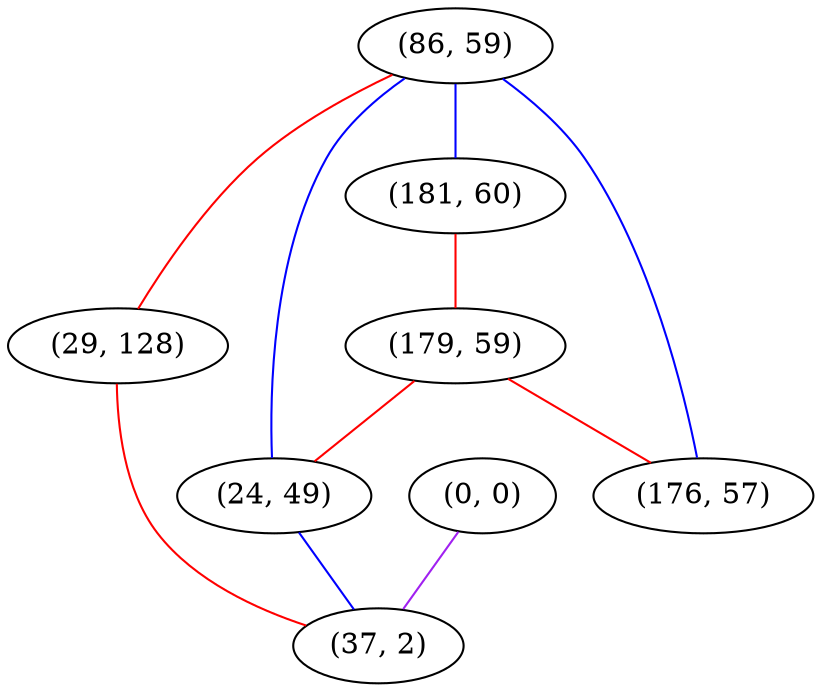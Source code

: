 graph "" {
"(0, 0)";
"(86, 59)";
"(181, 60)";
"(179, 59)";
"(29, 128)";
"(24, 49)";
"(176, 57)";
"(37, 2)";
"(0, 0)" -- "(37, 2)"  [color=purple, key=0, weight=4];
"(86, 59)" -- "(24, 49)"  [color=blue, key=0, weight=3];
"(86, 59)" -- "(176, 57)"  [color=blue, key=0, weight=3];
"(86, 59)" -- "(181, 60)"  [color=blue, key=0, weight=3];
"(86, 59)" -- "(29, 128)"  [color=red, key=0, weight=1];
"(181, 60)" -- "(179, 59)"  [color=red, key=0, weight=1];
"(179, 59)" -- "(24, 49)"  [color=red, key=0, weight=1];
"(179, 59)" -- "(176, 57)"  [color=red, key=0, weight=1];
"(29, 128)" -- "(37, 2)"  [color=red, key=0, weight=1];
"(24, 49)" -- "(37, 2)"  [color=blue, key=0, weight=3];
}

